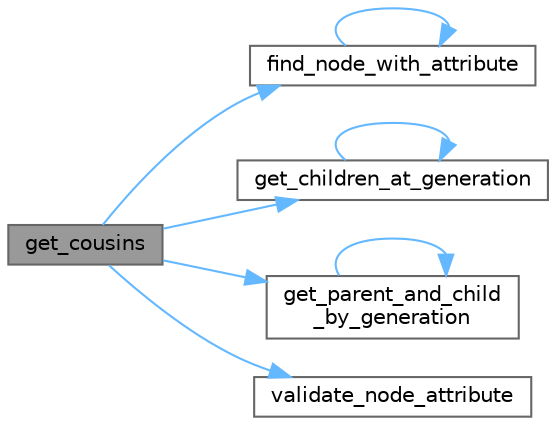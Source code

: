 digraph "get_cousins"
{
 // LATEX_PDF_SIZE
  bgcolor="transparent";
  edge [fontname=Helvetica,fontsize=10,labelfontname=Helvetica,labelfontsize=10];
  node [fontname=Helvetica,fontsize=10,shape=box,height=0.2,width=0.4];
  rankdir="LR";
  Node1 [id="Node000001",label="get_cousins",height=0.2,width=0.4,color="gray40", fillcolor="grey60", style="filled", fontcolor="black",tooltip="Найти кузенов человека по генеалогическому дереву"];
  Node1 -> Node2 [id="edge1_Node000001_Node000002",color="steelblue1",style="solid",tooltip=" "];
  Node2 [id="Node000002",label="find_node_with_attribute",height=0.2,width=0.4,color="grey40", fillcolor="white", style="filled",URL="$_find_cousins_by_genealogical_tree_8cpp.html#adee643912e977b3e5942f227fc287180",tooltip="Находит звено с заданным атрибутом"];
  Node2 -> Node2 [id="edge2_Node000002_Node000002",color="steelblue1",style="solid",tooltip=" "];
  Node1 -> Node3 [id="edge3_Node000001_Node000003",color="steelblue1",style="solid",tooltip=" "];
  Node3 [id="Node000003",label="get_children_at_generation",height=0.2,width=0.4,color="grey40", fillcolor="white", style="filled",URL="$_find_cousins_by_genealogical_tree_8cpp.html#a643ddb8f1150a08f493d088f622b7856",tooltip="Получить всех потомков звена на generation поколений ниже"];
  Node3 -> Node3 [id="edge4_Node000003_Node000003",color="steelblue1",style="solid",tooltip=" "];
  Node1 -> Node4 [id="edge5_Node000001_Node000004",color="steelblue1",style="solid",tooltip=" "];
  Node4 [id="Node000004",label="get_parent_and_child\l_by_generation",height=0.2,width=0.4,color="grey40", fillcolor="white", style="filled",URL="$_find_cousins_by_genealogical_tree_8cpp.html#a8928e69698fdd7d17fddf8db53115a69",tooltip="По звену найти его предка на generation поколений выше, а также его потомка, от которого к этому звен..."];
  Node4 -> Node4 [id="edge6_Node000004_Node000004",color="steelblue1",style="solid",tooltip=" "];
  Node1 -> Node5 [id="edge7_Node000001_Node000005",color="steelblue1",style="solid",tooltip=" "];
  Node5 [id="Node000005",label="validate_node_attribute",height=0.2,width=0.4,color="grey40", fillcolor="white", style="filled",URL="$_find_cousins_by_genealogical_tree_8cpp.html#af40e8dba13cc89e59b7fd521cb079a46",tooltip="Валидация значение атрибута на натуральное число"];
}
